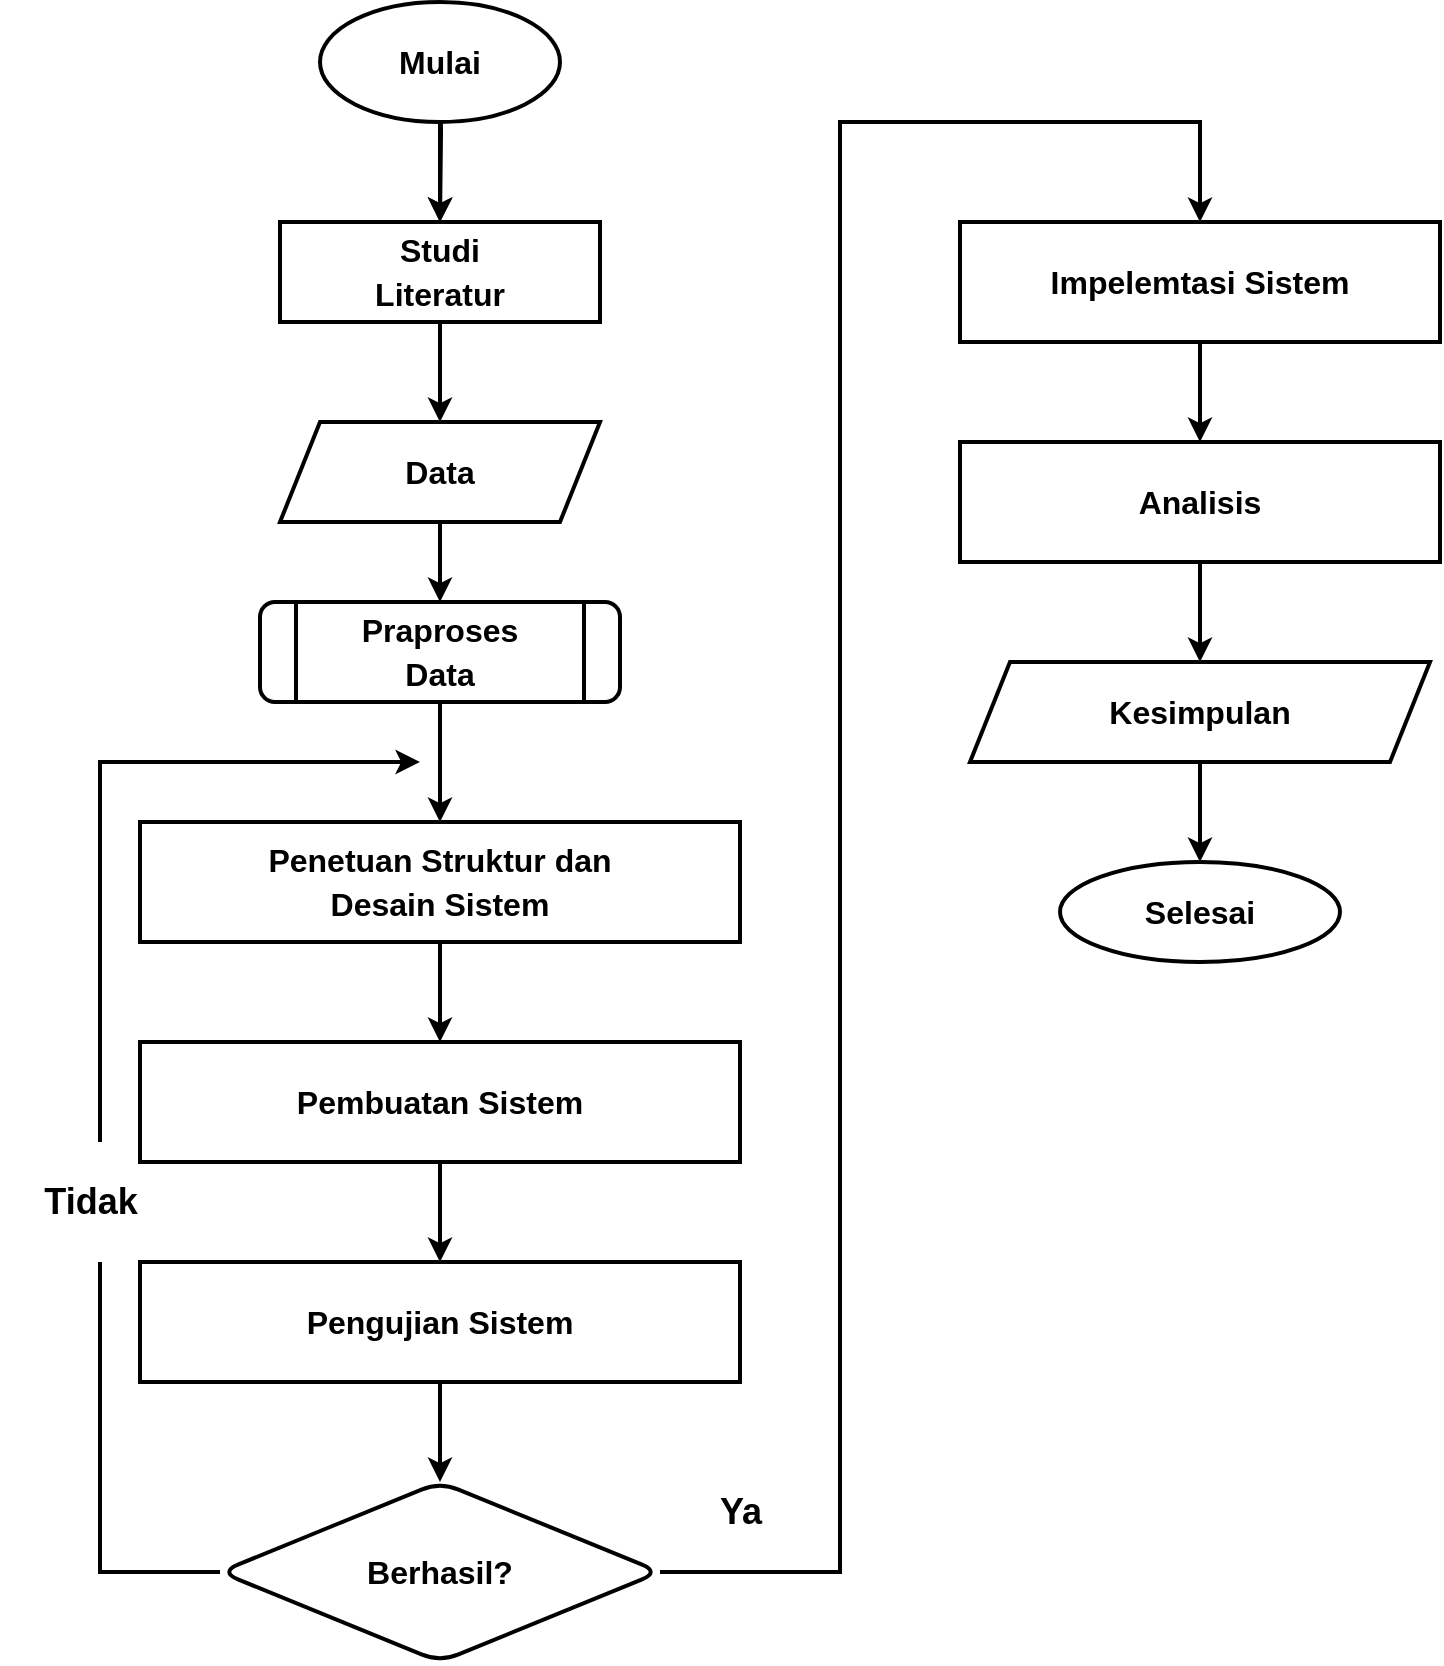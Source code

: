 <mxfile version="14.6.13" type="github">
  <diagram id="VOzQ3d2EV-ZKaAh7175d" name="Page-1">
    <mxGraphModel dx="2076" dy="1046" grid="1" gridSize="10" guides="1" tooltips="1" connect="1" arrows="1" fold="1" page="1" pageScale="1" pageWidth="690" pageHeight="980" math="0" shadow="0">
      <root>
        <mxCell id="0" />
        <mxCell id="1" parent="0" />
        <mxCell id="p47SrZdyrkfhIhXsgbRB-3" value="" style="edgeStyle=orthogonalEdgeStyle;rounded=0;orthogonalLoop=1;jettySize=auto;html=1;strokeWidth=2;fontStyle=1;fontFamily=Helvetica;spacing=40;fontSize=18;" parent="1" target="p47SrZdyrkfhIhXsgbRB-2" edge="1">
          <mxGeometry relative="1" as="geometry">
            <mxPoint x="540" y="520" as="sourcePoint" />
          </mxGeometry>
        </mxCell>
        <mxCell id="p47SrZdyrkfhIhXsgbRB-5" value="" style="edgeStyle=orthogonalEdgeStyle;rounded=0;orthogonalLoop=1;jettySize=auto;html=1;strokeWidth=2;fontStyle=1;fontFamily=Helvetica;spacing=40;fontSize=18;" parent="1" source="p47SrZdyrkfhIhXsgbRB-2" target="p47SrZdyrkfhIhXsgbRB-4" edge="1">
          <mxGeometry relative="1" as="geometry" />
        </mxCell>
        <mxCell id="p47SrZdyrkfhIhXsgbRB-2" value="&lt;font style=&quot;font-size: 16px&quot;&gt;Studi Literatur&lt;/font&gt;" style="whiteSpace=wrap;html=1;rounded=0;strokeWidth=2;fontStyle=1;fontFamily=Helvetica;spacing=40;fontSize=18;" parent="1" vertex="1">
          <mxGeometry x="460" y="610" width="160" height="50" as="geometry" />
        </mxCell>
        <mxCell id="p47SrZdyrkfhIhXsgbRB-7" value="" style="edgeStyle=orthogonalEdgeStyle;rounded=0;orthogonalLoop=1;jettySize=auto;html=1;strokeWidth=2;fontStyle=1;fontFamily=Helvetica;spacing=40;fontSize=18;" parent="1" source="p47SrZdyrkfhIhXsgbRB-4" target="p47SrZdyrkfhIhXsgbRB-6" edge="1">
          <mxGeometry relative="1" as="geometry" />
        </mxCell>
        <mxCell id="p47SrZdyrkfhIhXsgbRB-4" value="&lt;font style=&quot;font-size: 16px&quot;&gt;Data&lt;/font&gt;" style="shape=parallelogram;perimeter=parallelogramPerimeter;whiteSpace=wrap;html=1;fixedSize=1;rounded=0;strokeWidth=2;fontStyle=1;fontFamily=Helvetica;spacing=40;fontSize=18;" parent="1" vertex="1">
          <mxGeometry x="460" y="710" width="160" height="50" as="geometry" />
        </mxCell>
        <mxCell id="p47SrZdyrkfhIhXsgbRB-6" value="&lt;font style=&quot;font-size: 16px&quot;&gt;Praproses Data&lt;/font&gt;" style="shape=process;whiteSpace=wrap;html=1;backgroundOutline=1;rounded=1;strokeWidth=2;fontStyle=1;fontFamily=Helvetica;spacing=40;fontSize=18;" parent="1" vertex="1">
          <mxGeometry x="450" y="800" width="180" height="50" as="geometry" />
        </mxCell>
        <mxCell id="p47SrZdyrkfhIhXsgbRB-16" value="" style="edgeStyle=orthogonalEdgeStyle;rounded=0;orthogonalLoop=1;jettySize=auto;html=1;strokeWidth=2;fontStyle=1;fontFamily=Helvetica;spacing=40;fontSize=18;exitX=0.5;exitY=1;exitDx=0;exitDy=0;" parent="1" source="p47SrZdyrkfhIhXsgbRB-6" target="p47SrZdyrkfhIhXsgbRB-15" edge="1">
          <mxGeometry relative="1" as="geometry">
            <mxPoint x="540" y="880" as="sourcePoint" />
            <Array as="points" />
          </mxGeometry>
        </mxCell>
        <mxCell id="p47SrZdyrkfhIhXsgbRB-22" value="" style="edgeStyle=orthogonalEdgeStyle;rounded=0;orthogonalLoop=1;jettySize=auto;html=1;strokeWidth=2;fontStyle=1;fontFamily=Helvetica;spacing=40;fontSize=18;" parent="1" source="p47SrZdyrkfhIhXsgbRB-15" target="p47SrZdyrkfhIhXsgbRB-21" edge="1">
          <mxGeometry relative="1" as="geometry" />
        </mxCell>
        <mxCell id="p47SrZdyrkfhIhXsgbRB-15" value="&lt;font style=&quot;font-size: 16px&quot;&gt;Penetuan Struktur dan Desain Sistem&lt;/font&gt;" style="whiteSpace=wrap;html=1;rounded=0;strokeWidth=2;fontStyle=1;fontFamily=Helvetica;spacing=40;fontSize=18;" parent="1" vertex="1">
          <mxGeometry x="390" y="910" width="300" height="60" as="geometry" />
        </mxCell>
        <mxCell id="p47SrZdyrkfhIhXsgbRB-20" value="" style="edgeStyle=orthogonalEdgeStyle;rounded=0;orthogonalLoop=1;jettySize=auto;html=1;jumpSize=1;strokeWidth=2;fontStyle=1;fontFamily=Helvetica;spacing=40;fontSize=18;" parent="1" source="p47SrZdyrkfhIhXsgbRB-19" target="p47SrZdyrkfhIhXsgbRB-2" edge="1">
          <mxGeometry relative="1" as="geometry" />
        </mxCell>
        <mxCell id="p47SrZdyrkfhIhXsgbRB-19" value="&lt;font style=&quot;font-size: 16px&quot;&gt;Mulai&lt;/font&gt;" style="strokeWidth=2;html=1;shape=mxgraph.flowchart.start_1;whiteSpace=wrap;rounded=-5;fontStyle=1;fontFamily=Helvetica;spacing=40;fontSize=18;" parent="1" vertex="1">
          <mxGeometry x="480" y="500" width="120" height="60" as="geometry" />
        </mxCell>
        <mxCell id="p47SrZdyrkfhIhXsgbRB-24" value="" style="edgeStyle=orthogonalEdgeStyle;rounded=0;orthogonalLoop=1;jettySize=auto;html=1;strokeWidth=2;fontStyle=1;fontFamily=Helvetica;spacing=40;fontSize=18;" parent="1" source="p47SrZdyrkfhIhXsgbRB-21" target="p47SrZdyrkfhIhXsgbRB-23" edge="1">
          <mxGeometry relative="1" as="geometry" />
        </mxCell>
        <mxCell id="p47SrZdyrkfhIhXsgbRB-21" value="&lt;font style=&quot;font-size: 16px&quot;&gt;Pembuatan Sistem&lt;/font&gt;" style="whiteSpace=wrap;html=1;rounded=0;strokeWidth=2;fontStyle=1;fontFamily=Helvetica;spacing=40;fontSize=18;" parent="1" vertex="1">
          <mxGeometry x="390" y="1020" width="300" height="60" as="geometry" />
        </mxCell>
        <mxCell id="p47SrZdyrkfhIhXsgbRB-26" value="" style="edgeStyle=orthogonalEdgeStyle;rounded=0;orthogonalLoop=1;jettySize=auto;html=1;strokeWidth=2;fontStyle=1;fontFamily=Helvetica;spacing=40;fontSize=18;" parent="1" source="p47SrZdyrkfhIhXsgbRB-23" target="p47SrZdyrkfhIhXsgbRB-25" edge="1">
          <mxGeometry relative="1" as="geometry" />
        </mxCell>
        <mxCell id="p47SrZdyrkfhIhXsgbRB-23" value="&lt;font style=&quot;font-size: 16px&quot;&gt;Pengujian Sistem&lt;/font&gt;" style="whiteSpace=wrap;html=1;rounded=0;strokeWidth=2;fontStyle=1;fontFamily=Helvetica;spacing=40;fontSize=18;" parent="1" vertex="1">
          <mxGeometry x="390" y="1130" width="300" height="60" as="geometry" />
        </mxCell>
        <mxCell id="o0DeA2Mhn4qmJT-uR2TS-12" style="rounded=0;orthogonalLoop=1;jettySize=auto;html=1;strokeWidth=2;endArrow=none;endFill=0;edgeStyle=elbowEdgeStyle;" parent="1" source="p47SrZdyrkfhIhXsgbRB-25" edge="1">
          <mxGeometry relative="1" as="geometry">
            <mxPoint x="370" y="1130" as="targetPoint" />
            <Array as="points">
              <mxPoint x="370" y="1200" />
              <mxPoint x="310" y="1220" />
              <mxPoint x="310" y="1130" />
            </Array>
          </mxGeometry>
        </mxCell>
        <mxCell id="o0DeA2Mhn4qmJT-uR2TS-15" style="edgeStyle=orthogonalEdgeStyle;rounded=0;orthogonalLoop=1;jettySize=auto;html=1;endArrow=classic;endFill=1;strokeWidth=2;entryX=0.5;entryY=0;entryDx=0;entryDy=0;" parent="1" source="p47SrZdyrkfhIhXsgbRB-25" target="p47SrZdyrkfhIhXsgbRB-33" edge="1">
          <mxGeometry relative="1" as="geometry">
            <mxPoint x="1000" y="600" as="targetPoint" />
            <Array as="points">
              <mxPoint x="740" y="1285" />
              <mxPoint x="740" y="560" />
              <mxPoint x="920" y="560" />
            </Array>
          </mxGeometry>
        </mxCell>
        <mxCell id="p47SrZdyrkfhIhXsgbRB-25" value="&lt;font style=&quot;font-size: 16px&quot;&gt;Berhasil?&lt;/font&gt;" style="rhombus;whiteSpace=wrap;html=1;rounded=1;strokeWidth=2;fontStyle=1;fontFamily=Helvetica;spacing=40;fontSize=18;" parent="1" vertex="1">
          <mxGeometry x="430" y="1240" width="220" height="90" as="geometry" />
        </mxCell>
        <mxCell id="o0DeA2Mhn4qmJT-uR2TS-14" style="edgeStyle=orthogonalEdgeStyle;rounded=0;orthogonalLoop=1;jettySize=auto;html=1;endArrow=classic;endFill=1;strokeWidth=2;" parent="1" source="p47SrZdyrkfhIhXsgbRB-31" edge="1">
          <mxGeometry relative="1" as="geometry">
            <mxPoint x="530" y="880" as="targetPoint" />
            <Array as="points">
              <mxPoint x="370" y="880" />
            </Array>
          </mxGeometry>
        </mxCell>
        <mxCell id="p47SrZdyrkfhIhXsgbRB-31" value="Tidak" style="text;html=1;align=center;verticalAlign=middle;resizable=0;points=[];autosize=1;strokeWidth=3;fontStyle=1;fontFamily=Helvetica;spacing=16;fontSize=18;" parent="1" vertex="1">
          <mxGeometry x="320" y="1070" width="90" height="60" as="geometry" />
        </mxCell>
        <mxCell id="o0DeA2Mhn4qmJT-uR2TS-9" value="" style="edgeStyle=orthogonalEdgeStyle;rounded=0;orthogonalLoop=1;jettySize=auto;html=1;strokeWidth=2;" parent="1" source="p47SrZdyrkfhIhXsgbRB-33" target="o0DeA2Mhn4qmJT-uR2TS-4" edge="1">
          <mxGeometry relative="1" as="geometry" />
        </mxCell>
        <mxCell id="p47SrZdyrkfhIhXsgbRB-33" value="&lt;font style=&quot;font-size: 16px&quot;&gt;Impelemtasi Sistem&lt;/font&gt;" style="whiteSpace=wrap;html=1;rounded=0;strokeWidth=2;fontStyle=1;fontFamily=Helvetica;spacing=40;fontSize=18;" parent="1" vertex="1">
          <mxGeometry x="800" y="610" width="240" height="60" as="geometry" />
        </mxCell>
        <mxCell id="p47SrZdyrkfhIhXsgbRB-40" value="Ya" style="text;html=1;align=center;verticalAlign=middle;resizable=0;points=[];autosize=1;strokeWidth=2;fontStyle=1;fontFamily=Helvetica;spacing=40;fontSize=18;" parent="1" vertex="1">
          <mxGeometry x="630" y="1200" width="120" height="110" as="geometry" />
        </mxCell>
        <mxCell id="p47SrZdyrkfhIhXsgbRB-44" value="&lt;font style=&quot;font-size: 16px&quot;&gt;Selesai&lt;/font&gt;" style="ellipse;whiteSpace=wrap;html=1;rounded=1;strokeWidth=2;fontStyle=1;fontFamily=Helvetica;spacing=40;fontSize=18;" parent="1" vertex="1">
          <mxGeometry x="850" y="930" width="140" height="50" as="geometry" />
        </mxCell>
        <mxCell id="o0DeA2Mhn4qmJT-uR2TS-10" value="" style="edgeStyle=orthogonalEdgeStyle;rounded=0;orthogonalLoop=1;jettySize=auto;html=1;strokeWidth=2;" parent="1" source="o0DeA2Mhn4qmJT-uR2TS-4" target="o0DeA2Mhn4qmJT-uR2TS-5" edge="1">
          <mxGeometry relative="1" as="geometry" />
        </mxCell>
        <mxCell id="o0DeA2Mhn4qmJT-uR2TS-4" value="&lt;font style=&quot;font-size: 16px&quot;&gt;Analisis&lt;/font&gt;" style="whiteSpace=wrap;html=1;rounded=0;strokeWidth=2;fontStyle=1;fontFamily=Helvetica;spacing=40;fontSize=18;" parent="1" vertex="1">
          <mxGeometry x="800" y="720" width="240" height="60" as="geometry" />
        </mxCell>
        <mxCell id="o0DeA2Mhn4qmJT-uR2TS-11" value="" style="edgeStyle=orthogonalEdgeStyle;rounded=0;orthogonalLoop=1;jettySize=auto;html=1;strokeWidth=2;" parent="1" source="o0DeA2Mhn4qmJT-uR2TS-5" target="p47SrZdyrkfhIhXsgbRB-44" edge="1">
          <mxGeometry relative="1" as="geometry" />
        </mxCell>
        <mxCell id="o0DeA2Mhn4qmJT-uR2TS-5" value="&lt;b&gt;&lt;font style=&quot;font-size: 16px&quot;&gt;Kesimpulan&lt;/font&gt;&lt;/b&gt;" style="shape=parallelogram;perimeter=parallelogramPerimeter;whiteSpace=wrap;html=1;fixedSize=1;strokeWidth=2;" parent="1" vertex="1">
          <mxGeometry x="805" y="830" width="230" height="50" as="geometry" />
        </mxCell>
      </root>
    </mxGraphModel>
  </diagram>
</mxfile>
